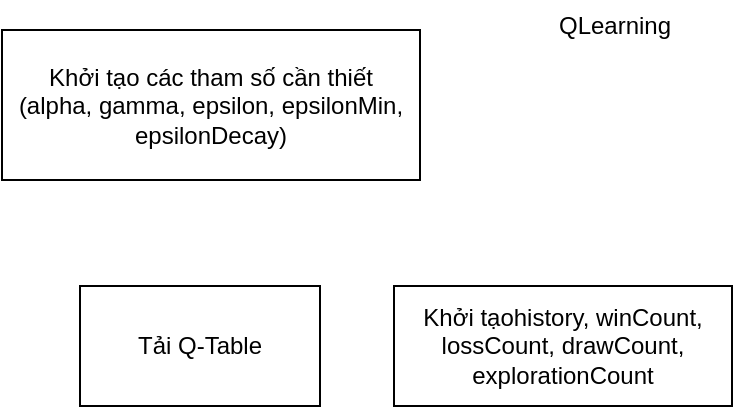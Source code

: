 <mxfile version="27.0.2">
  <diagram name="Page-1" id="E1j6j_1OJSd3slHDF1Ss">
    <mxGraphModel dx="1304" dy="1363" grid="0" gridSize="10" guides="1" tooltips="1" connect="1" arrows="1" fold="1" page="0" pageScale="1" pageWidth="850" pageHeight="1100" math="0" shadow="0">
      <root>
        <mxCell id="0" />
        <mxCell id="1" parent="0" />
        <mxCell id="LOpj9IDbqsxbHJfjbZ30-1" value="QLearning" style="text;html=1;align=center;verticalAlign=middle;resizable=0;points=[];autosize=1;strokeColor=none;fillColor=none;" vertex="1" parent="1">
          <mxGeometry x="-172" y="-478" width="74" height="26" as="geometry" />
        </mxCell>
        <mxCell id="LOpj9IDbqsxbHJfjbZ30-3" value="Khởi tạo các tham số cần thiết&lt;div&gt;&lt;span style=&quot;white-space-collapse: preserve; background-color: transparent; color: light-dark(rgb(0, 0, 0), rgb(255, 255, 255));&quot;&gt;(alpha, gamma, epsilon, epsilonMin, epsilonDecay)&lt;/span&gt;&lt;/div&gt;" style="rounded=0;whiteSpace=wrap;html=1;" vertex="1" parent="1">
          <mxGeometry x="-441" y="-463" width="209" height="75" as="geometry" />
        </mxCell>
        <mxCell id="LOpj9IDbqsxbHJfjbZ30-4" value="&lt;p style=&quot;white-space: pre-wrap;&quot; dir=&quot;auto&quot;&gt;Tải Q-Table&lt;/p&gt;" style="rounded=0;whiteSpace=wrap;html=1;" vertex="1" parent="1">
          <mxGeometry x="-402" y="-335" width="120" height="60" as="geometry" />
        </mxCell>
        <mxCell id="LOpj9IDbqsxbHJfjbZ30-5" value="&lt;span style=&quot;background-color: transparent; color: light-dark(rgb(0, 0, 0), rgb(255, 255, 255));&quot;&gt;Khởi tạo&lt;/span&gt;&lt;span style=&quot;white-space-collapse: preserve; background-color: transparent; color: light-dark(rgb(0, 0, 0), rgb(255, 255, 255));&quot;&gt;history, winCount, lossCount, drawCount, explorationCount&lt;/span&gt;" style="rounded=0;whiteSpace=wrap;html=1;" vertex="1" parent="1">
          <mxGeometry x="-245" y="-335" width="169" height="60" as="geometry" />
        </mxCell>
      </root>
    </mxGraphModel>
  </diagram>
</mxfile>
